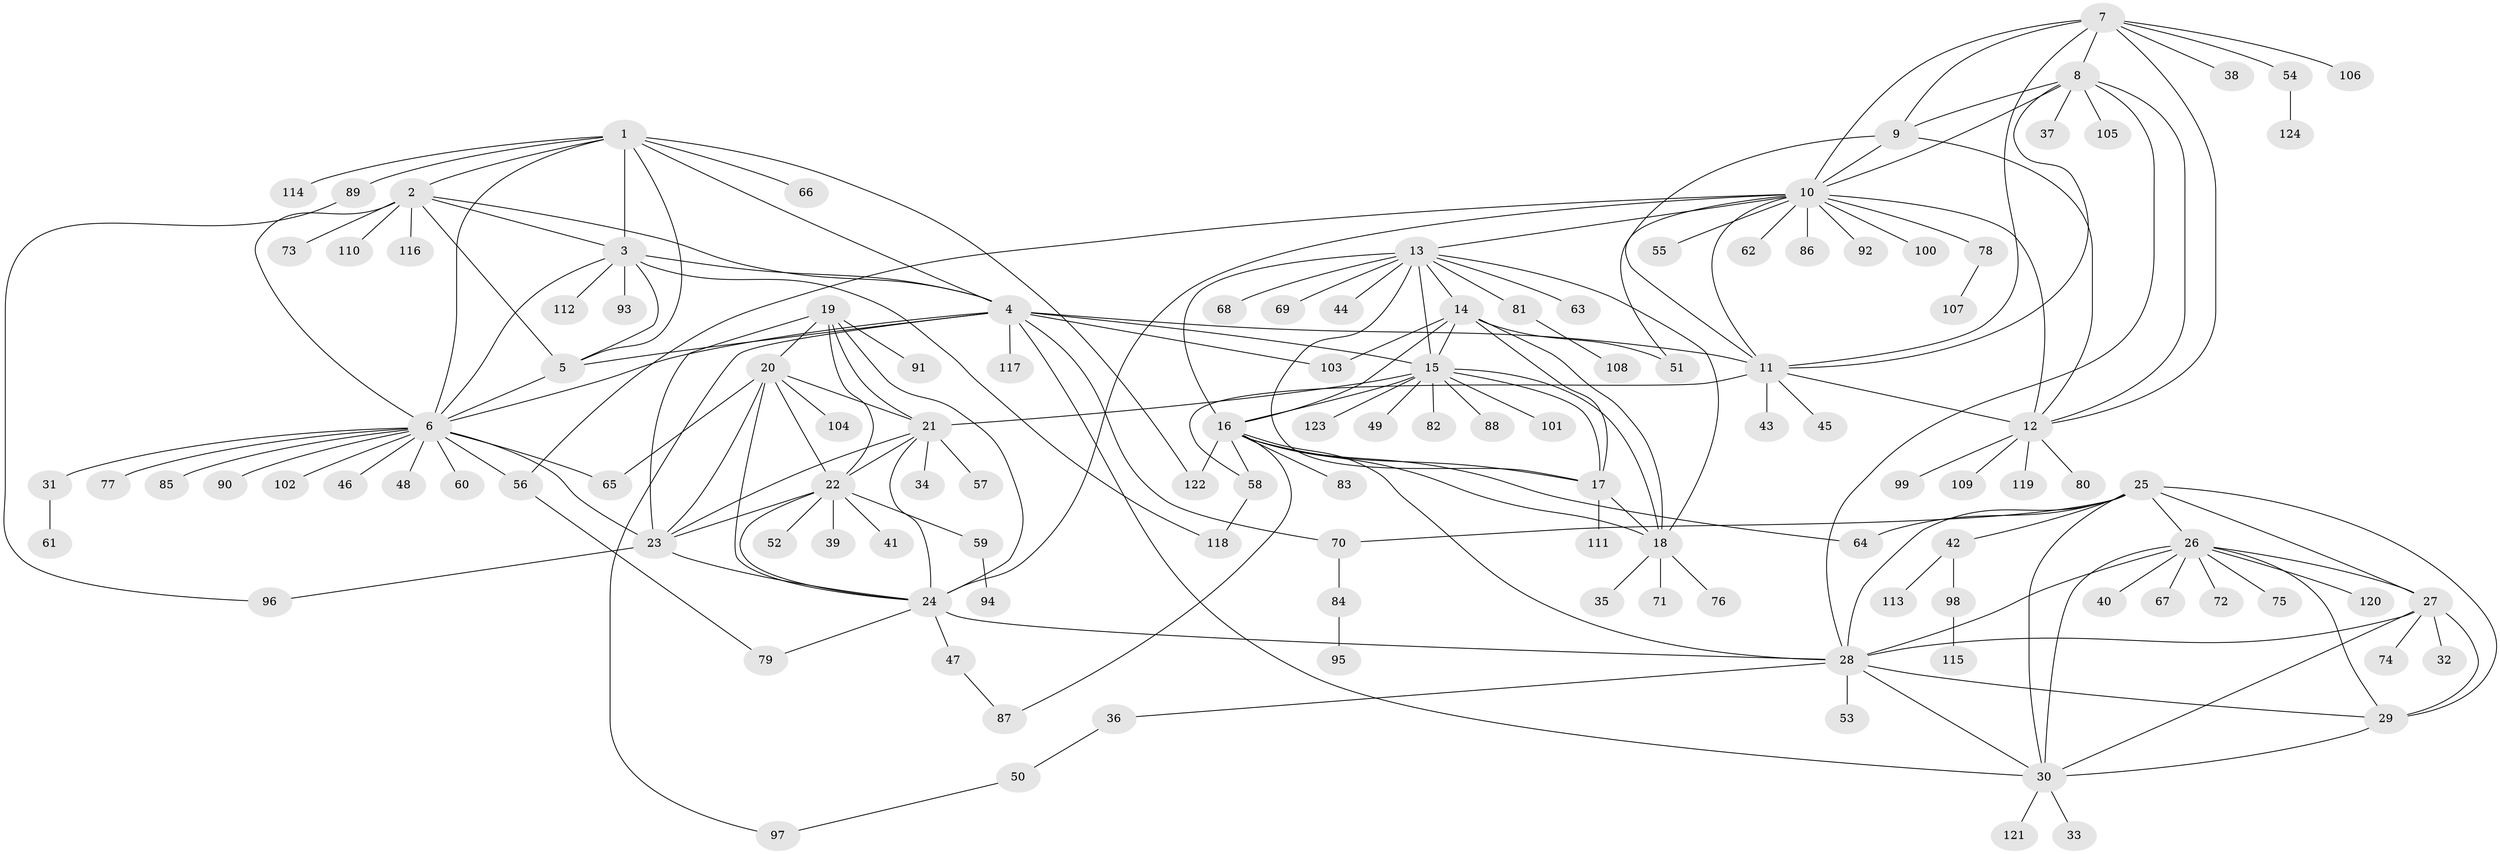 // coarse degree distribution, {6: 0.04054054054054054, 5: 0.05405405405405406, 20: 0.013513513513513514, 9: 0.02702702702702703, 10: 0.013513513513513514, 7: 0.04054054054054054, 12: 0.013513513513513514, 11: 0.013513513513513514, 8: 0.05405405405405406, 3: 0.02702702702702703, 1: 0.6216216216216216, 2: 0.08108108108108109}
// Generated by graph-tools (version 1.1) at 2025/19/03/04/25 18:19:55]
// undirected, 124 vertices, 192 edges
graph export_dot {
graph [start="1"]
  node [color=gray90,style=filled];
  1;
  2;
  3;
  4;
  5;
  6;
  7;
  8;
  9;
  10;
  11;
  12;
  13;
  14;
  15;
  16;
  17;
  18;
  19;
  20;
  21;
  22;
  23;
  24;
  25;
  26;
  27;
  28;
  29;
  30;
  31;
  32;
  33;
  34;
  35;
  36;
  37;
  38;
  39;
  40;
  41;
  42;
  43;
  44;
  45;
  46;
  47;
  48;
  49;
  50;
  51;
  52;
  53;
  54;
  55;
  56;
  57;
  58;
  59;
  60;
  61;
  62;
  63;
  64;
  65;
  66;
  67;
  68;
  69;
  70;
  71;
  72;
  73;
  74;
  75;
  76;
  77;
  78;
  79;
  80;
  81;
  82;
  83;
  84;
  85;
  86;
  87;
  88;
  89;
  90;
  91;
  92;
  93;
  94;
  95;
  96;
  97;
  98;
  99;
  100;
  101;
  102;
  103;
  104;
  105;
  106;
  107;
  108;
  109;
  110;
  111;
  112;
  113;
  114;
  115;
  116;
  117;
  118;
  119;
  120;
  121;
  122;
  123;
  124;
  1 -- 2;
  1 -- 3;
  1 -- 4;
  1 -- 5;
  1 -- 6;
  1 -- 66;
  1 -- 89;
  1 -- 114;
  1 -- 122;
  2 -- 3;
  2 -- 4;
  2 -- 5;
  2 -- 6;
  2 -- 73;
  2 -- 110;
  2 -- 116;
  3 -- 4;
  3 -- 5;
  3 -- 6;
  3 -- 93;
  3 -- 112;
  3 -- 118;
  4 -- 5;
  4 -- 6;
  4 -- 11;
  4 -- 15;
  4 -- 30;
  4 -- 70;
  4 -- 97;
  4 -- 103;
  4 -- 117;
  5 -- 6;
  6 -- 23;
  6 -- 31;
  6 -- 46;
  6 -- 48;
  6 -- 56;
  6 -- 60;
  6 -- 65;
  6 -- 77;
  6 -- 85;
  6 -- 90;
  6 -- 102;
  7 -- 8;
  7 -- 9;
  7 -- 10;
  7 -- 11;
  7 -- 12;
  7 -- 38;
  7 -- 54;
  7 -- 106;
  8 -- 9;
  8 -- 10;
  8 -- 11;
  8 -- 12;
  8 -- 28;
  8 -- 37;
  8 -- 105;
  9 -- 10;
  9 -- 11;
  9 -- 12;
  10 -- 11;
  10 -- 12;
  10 -- 13;
  10 -- 24;
  10 -- 51;
  10 -- 55;
  10 -- 56;
  10 -- 62;
  10 -- 78;
  10 -- 86;
  10 -- 92;
  10 -- 100;
  11 -- 12;
  11 -- 43;
  11 -- 45;
  11 -- 58;
  12 -- 80;
  12 -- 99;
  12 -- 109;
  12 -- 119;
  13 -- 14;
  13 -- 15;
  13 -- 16;
  13 -- 17;
  13 -- 18;
  13 -- 44;
  13 -- 63;
  13 -- 68;
  13 -- 69;
  13 -- 81;
  14 -- 15;
  14 -- 16;
  14 -- 17;
  14 -- 18;
  14 -- 51;
  14 -- 103;
  15 -- 16;
  15 -- 17;
  15 -- 18;
  15 -- 21;
  15 -- 49;
  15 -- 82;
  15 -- 88;
  15 -- 101;
  15 -- 123;
  16 -- 17;
  16 -- 18;
  16 -- 28;
  16 -- 58;
  16 -- 64;
  16 -- 83;
  16 -- 87;
  16 -- 122;
  17 -- 18;
  17 -- 111;
  18 -- 35;
  18 -- 71;
  18 -- 76;
  19 -- 20;
  19 -- 21;
  19 -- 22;
  19 -- 23;
  19 -- 24;
  19 -- 91;
  20 -- 21;
  20 -- 22;
  20 -- 23;
  20 -- 24;
  20 -- 65;
  20 -- 104;
  21 -- 22;
  21 -- 23;
  21 -- 24;
  21 -- 34;
  21 -- 57;
  22 -- 23;
  22 -- 24;
  22 -- 39;
  22 -- 41;
  22 -- 52;
  22 -- 59;
  23 -- 24;
  23 -- 96;
  24 -- 28;
  24 -- 47;
  24 -- 79;
  25 -- 26;
  25 -- 27;
  25 -- 28;
  25 -- 29;
  25 -- 30;
  25 -- 42;
  25 -- 64;
  25 -- 70;
  26 -- 27;
  26 -- 28;
  26 -- 29;
  26 -- 30;
  26 -- 40;
  26 -- 67;
  26 -- 72;
  26 -- 75;
  26 -- 120;
  27 -- 28;
  27 -- 29;
  27 -- 30;
  27 -- 32;
  27 -- 74;
  28 -- 29;
  28 -- 30;
  28 -- 36;
  28 -- 53;
  29 -- 30;
  30 -- 33;
  30 -- 121;
  31 -- 61;
  36 -- 50;
  42 -- 98;
  42 -- 113;
  47 -- 87;
  50 -- 97;
  54 -- 124;
  56 -- 79;
  58 -- 118;
  59 -- 94;
  70 -- 84;
  78 -- 107;
  81 -- 108;
  84 -- 95;
  89 -- 96;
  98 -- 115;
}
